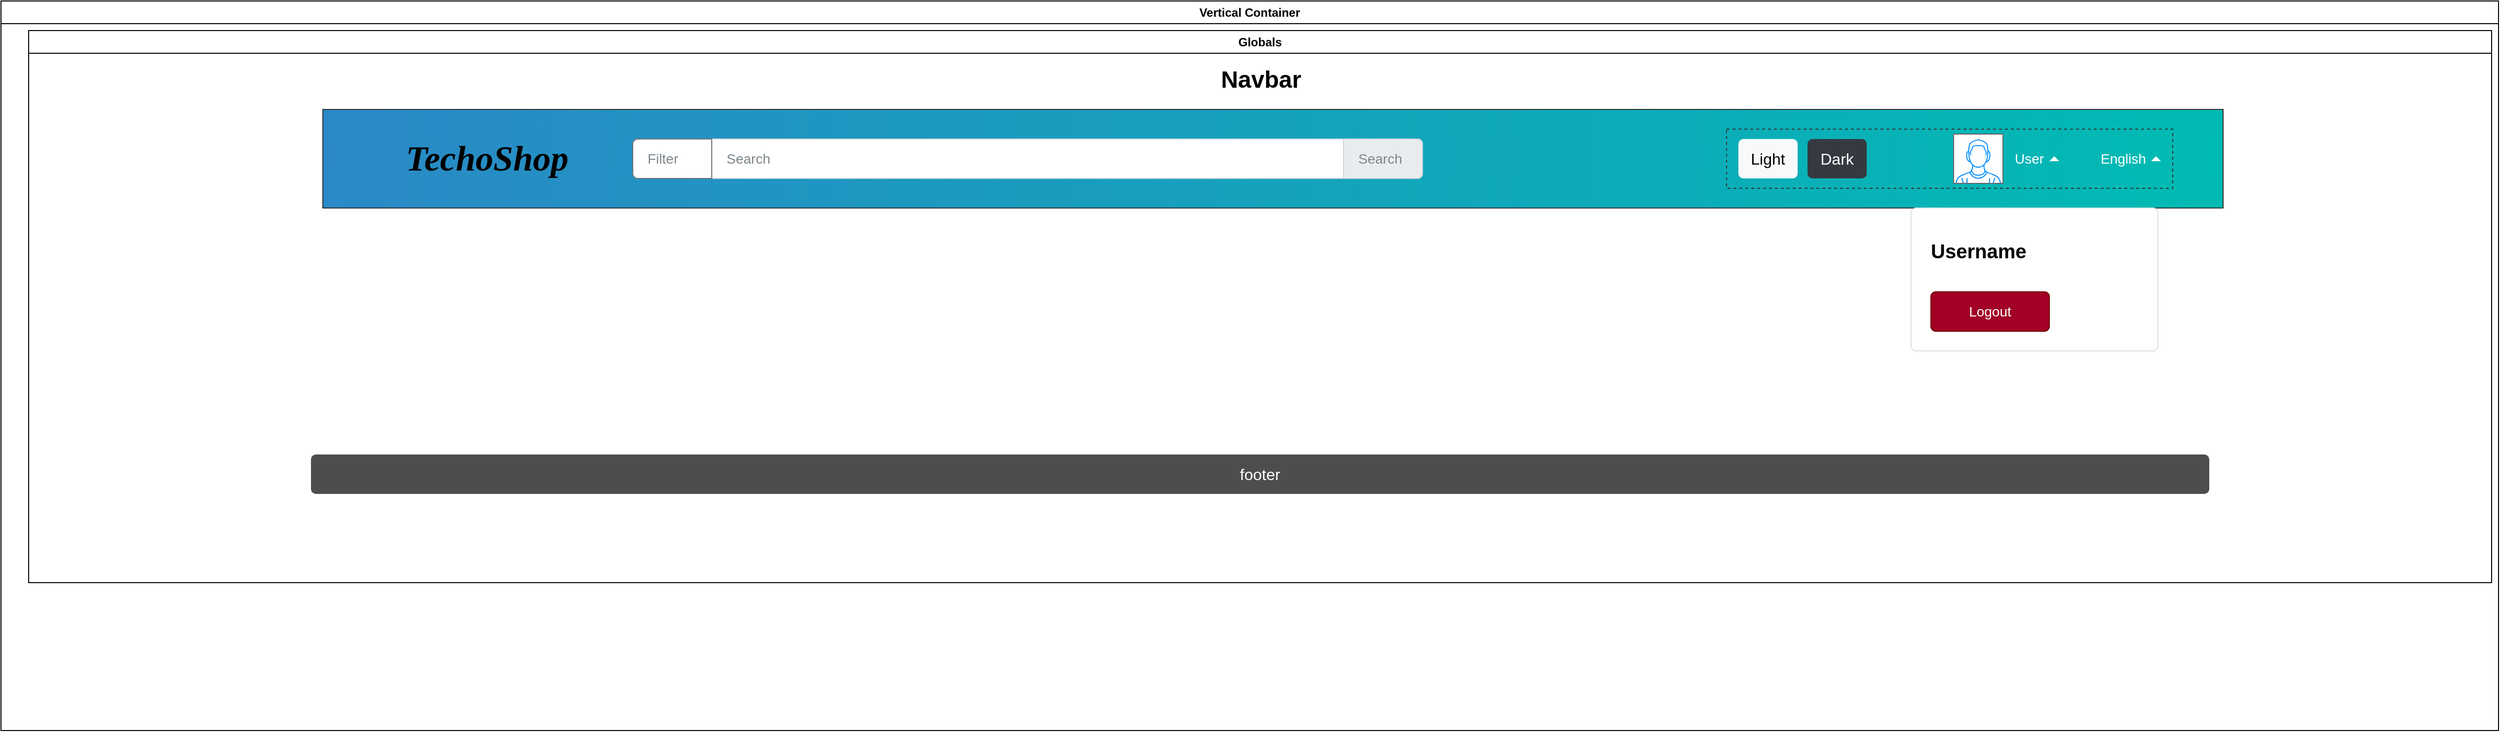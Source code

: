 <mxfile version="20.8.16" type="device"><diagram name="Page-1" id="y_obfSgruoiWCkoirMwK"><mxGraphModel dx="2607" dy="1549" grid="1" gridSize="10" guides="1" tooltips="1" connect="1" arrows="1" fold="1" page="1" pageScale="1" pageWidth="850" pageHeight="1100" math="0" shadow="0"><root><mxCell id="0"/><mxCell id="1" parent="0"/><mxCell id="dPGoBAh0sz8DXcCiZEF2-19" value="Vertical Container" style="swimlane;whiteSpace=wrap;html=1;" parent="1" vertex="1"><mxGeometry x="10" width="2530" height="740" as="geometry"/></mxCell><mxCell id="dPGoBAh0sz8DXcCiZEF2-20" value="Globals" style="swimlane;whiteSpace=wrap;html=1;" parent="dPGoBAh0sz8DXcCiZEF2-19" vertex="1"><mxGeometry x="28" y="30" width="2495" height="560" as="geometry"/></mxCell><mxCell id="PcfiVoA6KiVLSqj_cckJ-1" value="" style="rounded=0;whiteSpace=wrap;html=1;gradientColor=#00BBB3;fillColor=#2A89C6;gradientDirection=east;strokeColor=#333333;" vertex="1" parent="dPGoBAh0sz8DXcCiZEF2-20"><mxGeometry x="298" y="80" width="1925" height="100" as="geometry"/></mxCell><mxCell id="PcfiVoA6KiVLSqj_cckJ-2" value="Navbar" style="text;strokeColor=none;fillColor=none;html=1;fontSize=24;fontStyle=1;verticalAlign=middle;align=center;" vertex="1" parent="dPGoBAh0sz8DXcCiZEF2-20"><mxGeometry x="1197.5" y="30" width="100" height="40" as="geometry"/></mxCell><mxCell id="PcfiVoA6KiVLSqj_cckJ-6" value="&lt;h2&gt;&lt;i&gt;&lt;font face=&quot;Verdana&quot;&gt;TechoShop&lt;/font&gt;&lt;/i&gt;&lt;/h2&gt;" style="text;strokeColor=none;fillColor=none;html=1;fontSize=24;fontStyle=1;verticalAlign=middle;align=center;" vertex="1" parent="dPGoBAh0sz8DXcCiZEF2-20"><mxGeometry x="342" y="110" width="243" height="40" as="geometry"/></mxCell><mxCell id="PcfiVoA6KiVLSqj_cckJ-7" value="" style="rounded=0;whiteSpace=wrap;html=1;strokeColor=#333333;fontFamily=Verdana;fillColor=none;gradientColor=none;gradientDirection=east;dashed=1;" vertex="1" parent="dPGoBAh0sz8DXcCiZEF2-20"><mxGeometry x="1720" y="100" width="452" height="60" as="geometry"/></mxCell><mxCell id="PcfiVoA6KiVLSqj_cckJ-14" value="English" style="html=1;shadow=0;dashed=0;shape=mxgraph.bootstrap.rrect;rSize=5;strokeColor=none;strokeWidth=1;fillColor=none;fontColor=#ffffff;whiteSpace=wrap;align=left;verticalAlign=middle;fontStyle=0;fontSize=14;spacingLeft=10;fontFamily=Helvetica;" vertex="1" parent="dPGoBAh0sz8DXcCiZEF2-20"><mxGeometry x="2087" y="110" width="80" height="40" as="geometry"/></mxCell><mxCell id="PcfiVoA6KiVLSqj_cckJ-15" value="" style="shape=triangle;direction=north;fillColor=#ffffff;strokeColor=none;perimeter=none;fontFamily=Helvetica;" vertex="1" parent="PcfiVoA6KiVLSqj_cckJ-14"><mxGeometry x="1" y="0.5" width="10" height="5" relative="1" as="geometry"><mxPoint x="-17" y="-2.5" as="offset"/></mxGeometry></mxCell><mxCell id="PcfiVoA6KiVLSqj_cckJ-19" value="User" style="html=1;shadow=0;dashed=0;shape=mxgraph.bootstrap.rrect;rSize=5;strokeColor=none;strokeWidth=1;fillColor=none;fontColor=#ffffff;whiteSpace=wrap;align=left;verticalAlign=middle;fontStyle=0;fontSize=14;spacingLeft=10;fontFamily=Helvetica;" vertex="1" parent="dPGoBAh0sz8DXcCiZEF2-20"><mxGeometry x="2000" y="110" width="64" height="40" as="geometry"/></mxCell><mxCell id="PcfiVoA6KiVLSqj_cckJ-20" value="" style="shape=triangle;direction=north;fillColor=#ffffff;strokeColor=none;perimeter=none;fontFamily=Helvetica;" vertex="1" parent="PcfiVoA6KiVLSqj_cckJ-19"><mxGeometry x="1" y="0.5" width="10" height="5" relative="1" as="geometry"><mxPoint x="-17" y="-2.5" as="offset"/></mxGeometry></mxCell><mxCell id="PcfiVoA6KiVLSqj_cckJ-21" value="" style="verticalLabelPosition=bottom;shadow=0;dashed=0;align=center;html=1;verticalAlign=top;strokeWidth=1;shape=mxgraph.mockup.containers.userMale;strokeColor=none;strokeColor2=#008cff;fontFamily=Helvetica;fillColor=default;gradientColor=none;gradientDirection=east;" vertex="1" parent="dPGoBAh0sz8DXcCiZEF2-20"><mxGeometry x="1950" y="105" width="50" height="50" as="geometry"/></mxCell><mxCell id="PcfiVoA6KiVLSqj_cckJ-22" value="Dark" style="html=1;shadow=0;dashed=0;shape=mxgraph.bootstrap.rrect;rSize=5;strokeColor=none;strokeWidth=1;fillColor=#343A40;fontColor=#ffffff;whiteSpace=wrap;align=center;verticalAlign=middle;spacingLeft=0;fontStyle=0;fontSize=16;spacing=5;fontFamily=Helvetica;" vertex="1" parent="dPGoBAh0sz8DXcCiZEF2-20"><mxGeometry x="1802" y="110" width="60" height="40" as="geometry"/></mxCell><mxCell id="PcfiVoA6KiVLSqj_cckJ-23" value="Light" style="html=1;shadow=0;dashed=0;shape=mxgraph.bootstrap.rrect;rSize=5;strokeColor=none;strokeWidth=1;fillColor=#F8F9FA;fontColor=#000000;whiteSpace=wrap;align=center;verticalAlign=middle;spacingLeft=0;fontStyle=0;fontSize=16;spacing=5;fontFamily=Helvetica;" vertex="1" parent="dPGoBAh0sz8DXcCiZEF2-20"><mxGeometry x="1732" y="110" width="60" height="40" as="geometry"/></mxCell><mxCell id="PcfiVoA6KiVLSqj_cckJ-24" value="&lt;h4&gt;&lt;b&gt;&lt;font style=&quot;font-size: 20px&quot;&gt;Username&lt;/font&gt;&lt;/b&gt;&lt;/h4&gt;" style="html=1;shadow=0;dashed=0;shape=mxgraph.bootstrap.rrect;rSize=5;strokeColor=#DFDFDF;html=1;whiteSpace=wrap;fillColor=#ffffff;fontColor=#000000;verticalAlign=bottom;align=left;spacing=20;spacingBottom=50;fontSize=14;fontFamily=Helvetica;" vertex="1" parent="dPGoBAh0sz8DXcCiZEF2-20"><mxGeometry x="1907" y="180" width="250" height="145" as="geometry"/></mxCell><mxCell id="PcfiVoA6KiVLSqj_cckJ-26" value="Logout" style="html=1;shadow=0;dashed=0;shape=mxgraph.bootstrap.rrect;rSize=5;perimeter=none;whiteSpace=wrap;fillColor=#a20025;strokeColor=#6F0000;fontColor=#ffffff;resizeWidth=1;fontSize=14;fontFamily=Helvetica;" vertex="1" parent="PcfiVoA6KiVLSqj_cckJ-24"><mxGeometry y="1" width="120" height="40" relative="1" as="geometry"><mxPoint x="20" y="-60" as="offset"/></mxGeometry></mxCell><mxCell id="PcfiVoA6KiVLSqj_cckJ-27" value="Search" style="html=1;shadow=0;dashed=0;shape=mxgraph.bootstrap.rrect;rSize=5;strokeColor=#CED4DA;html=1;whiteSpace=wrap;fillColor=#FFFFFF;fontColor=#7D868C;align=left;spacing=15;spacingLeft=80;fontSize=14;fontFamily=Helvetica;" vertex="1" parent="dPGoBAh0sz8DXcCiZEF2-20"><mxGeometry x="612" y="110" width="800" height="40" as="geometry"/></mxCell><mxCell id="PcfiVoA6KiVLSqj_cckJ-28" value="Filter" style="html=1;shadow=0;dashed=0;shape=mxgraph.bootstrap.leftButton;strokeColor=#6C757D;gradientColor=inherit;fontColor=inherit;fillColor=#ffffff;rSize=5;perimeter=none;whiteSpace=wrap;resizeHeight=1;fontSize=14;align=left;spacing=15;fontFamily=Helvetica;" vertex="1" parent="PcfiVoA6KiVLSqj_cckJ-27"><mxGeometry width="80" height="40" relative="1" as="geometry"/></mxCell><mxCell id="PcfiVoA6KiVLSqj_cckJ-29" value="Search" style="html=1;shadow=0;dashed=0;shape=mxgraph.bootstrap.rightButton;strokeColor=#CED4DA;gradientColor=inherit;fontColor=inherit;fillColor=#E9ECEF;rSize=5;perimeter=none;whiteSpace=wrap;resizeHeight=1;fontSize=14;align=left;spacing=15;fontFamily=Helvetica;" vertex="1" parent="PcfiVoA6KiVLSqj_cckJ-27"><mxGeometry x="1" width="80" height="40" relative="1" as="geometry"><mxPoint x="-80" as="offset"/></mxGeometry></mxCell><mxCell id="PcfiVoA6KiVLSqj_cckJ-30" value="footer" style="html=1;shadow=0;dashed=0;shape=mxgraph.bootstrap.rrect;rSize=5;strokeColor=none;strokeWidth=1;fillColor=#4D4D4D;fontColor=#FFFFFF;whiteSpace=wrap;align=center;verticalAlign=middle;spacingLeft=0;fontStyle=0;fontSize=16;spacing=5;fontFamily=Helvetica;" vertex="1" parent="dPGoBAh0sz8DXcCiZEF2-20"><mxGeometry x="286" y="430" width="1923" height="40" as="geometry"/></mxCell></root></mxGraphModel></diagram></mxfile>